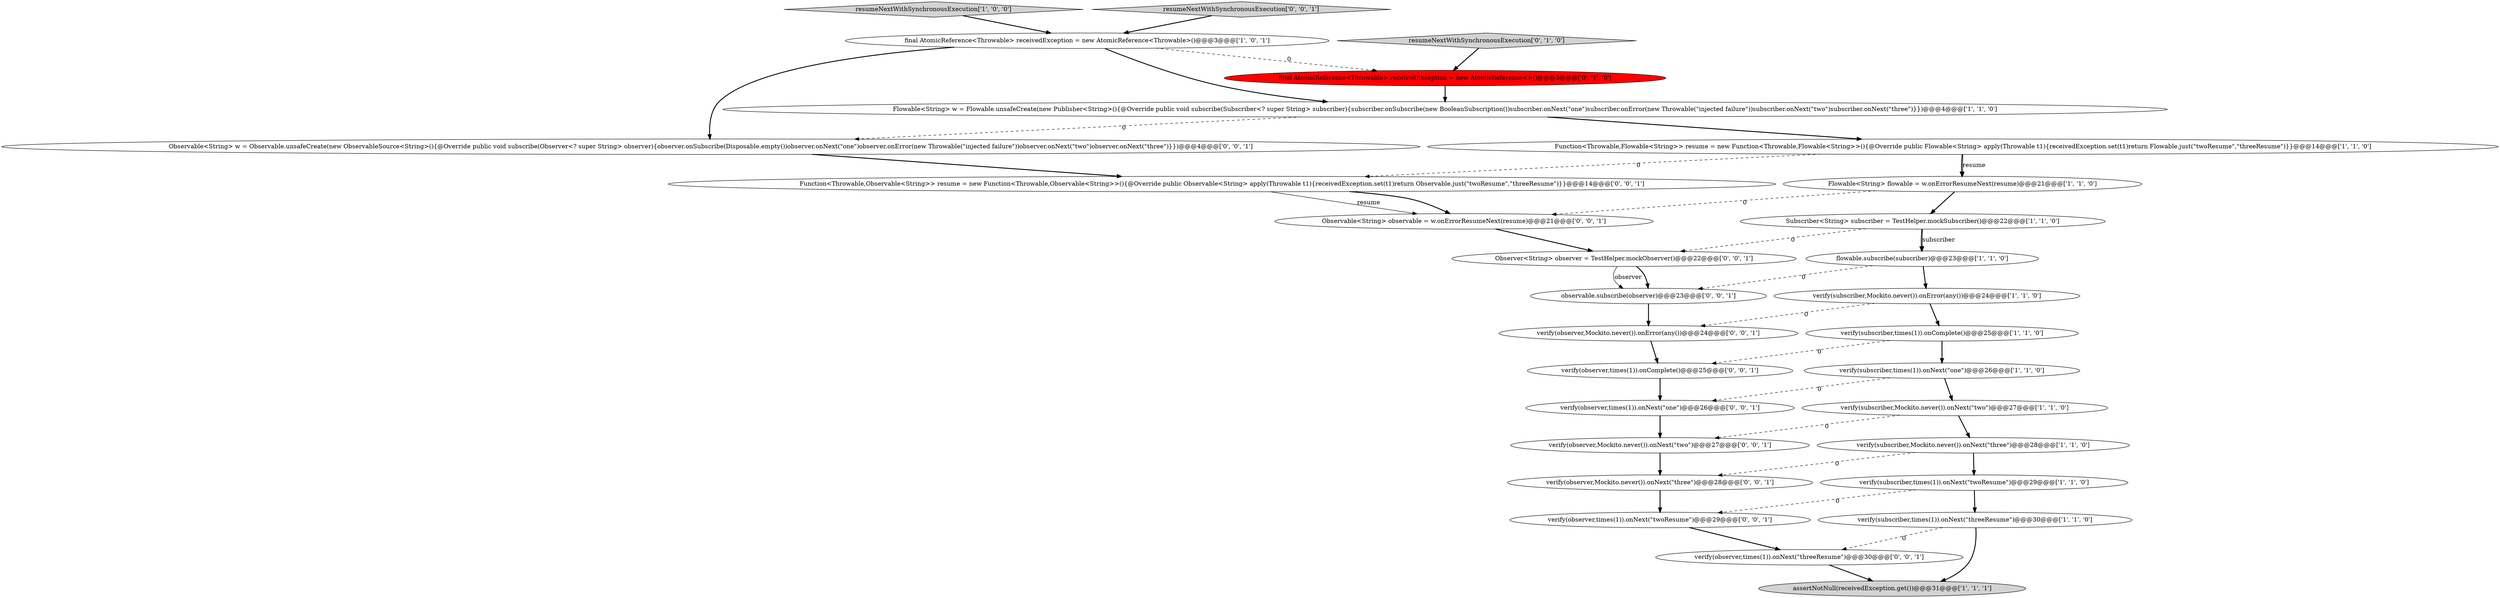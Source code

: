 digraph {
0 [style = filled, label = "verify(subscriber,Mockito.never()).onNext(\"three\")@@@28@@@['1', '1', '0']", fillcolor = white, shape = ellipse image = "AAA0AAABBB1BBB"];
20 [style = filled, label = "verify(observer,Mockito.never()).onNext(\"two\")@@@27@@@['0', '0', '1']", fillcolor = white, shape = ellipse image = "AAA0AAABBB3BBB"];
10 [style = filled, label = "verify(subscriber,times(1)).onNext(\"one\")@@@26@@@['1', '1', '0']", fillcolor = white, shape = ellipse image = "AAA0AAABBB1BBB"];
13 [style = filled, label = "verify(subscriber,Mockito.never()).onNext(\"two\")@@@27@@@['1', '1', '0']", fillcolor = white, shape = ellipse image = "AAA0AAABBB1BBB"];
16 [style = filled, label = "resumeNextWithSynchronousExecution['0', '1', '0']", fillcolor = lightgray, shape = diamond image = "AAA0AAABBB2BBB"];
8 [style = filled, label = "resumeNextWithSynchronousExecution['1', '0', '0']", fillcolor = lightgray, shape = diamond image = "AAA0AAABBB1BBB"];
24 [style = filled, label = "verify(observer,times(1)).onNext(\"threeResume\")@@@30@@@['0', '0', '1']", fillcolor = white, shape = ellipse image = "AAA0AAABBB3BBB"];
28 [style = filled, label = "Observer<String> observer = TestHelper.mockObserver()@@@22@@@['0', '0', '1']", fillcolor = white, shape = ellipse image = "AAA0AAABBB3BBB"];
27 [style = filled, label = "verify(observer,times(1)).onNext(\"twoResume\")@@@29@@@['0', '0', '1']", fillcolor = white, shape = ellipse image = "AAA0AAABBB3BBB"];
9 [style = filled, label = "Subscriber<String> subscriber = TestHelper.mockSubscriber()@@@22@@@['1', '1', '0']", fillcolor = white, shape = ellipse image = "AAA0AAABBB1BBB"];
1 [style = filled, label = "Flowable<String> flowable = w.onErrorResumeNext(resume)@@@21@@@['1', '1', '0']", fillcolor = white, shape = ellipse image = "AAA0AAABBB1BBB"];
29 [style = filled, label = "observable.subscribe(observer)@@@23@@@['0', '0', '1']", fillcolor = white, shape = ellipse image = "AAA0AAABBB3BBB"];
7 [style = filled, label = "assertNotNull(receivedException.get())@@@31@@@['1', '1', '1']", fillcolor = lightgray, shape = ellipse image = "AAA0AAABBB1BBB"];
22 [style = filled, label = "Observable<String> w = Observable.unsafeCreate(new ObservableSource<String>(){@Override public void subscribe(Observer<? super String> observer){observer.onSubscribe(Disposable.empty())observer.onNext(\"one\")observer.onError(new Throwable(\"injected failure\"))observer.onNext(\"two\")observer.onNext(\"three\")}})@@@4@@@['0', '0', '1']", fillcolor = white, shape = ellipse image = "AAA0AAABBB3BBB"];
11 [style = filled, label = "Function<Throwable,Flowable<String>> resume = new Function<Throwable,Flowable<String>>(){@Override public Flowable<String> apply(Throwable t1){receivedException.set(t1)return Flowable.just(\"twoResume\",\"threeResume\")}}@@@14@@@['1', '1', '0']", fillcolor = white, shape = ellipse image = "AAA0AAABBB1BBB"];
5 [style = filled, label = "verify(subscriber,Mockito.never()).onError(any())@@@24@@@['1', '1', '0']", fillcolor = white, shape = ellipse image = "AAA0AAABBB1BBB"];
14 [style = filled, label = "verify(subscriber,times(1)).onNext(\"threeResume\")@@@30@@@['1', '1', '0']", fillcolor = white, shape = ellipse image = "AAA0AAABBB1BBB"];
12 [style = filled, label = "verify(subscriber,times(1)).onComplete()@@@25@@@['1', '1', '0']", fillcolor = white, shape = ellipse image = "AAA0AAABBB1BBB"];
15 [style = filled, label = "final AtomicReference<Throwable> receivedException = new AtomicReference<>()@@@3@@@['0', '1', '0']", fillcolor = red, shape = ellipse image = "AAA1AAABBB2BBB"];
2 [style = filled, label = "verify(subscriber,times(1)).onNext(\"twoResume\")@@@29@@@['1', '1', '0']", fillcolor = white, shape = ellipse image = "AAA0AAABBB1BBB"];
6 [style = filled, label = "Flowable<String> w = Flowable.unsafeCreate(new Publisher<String>(){@Override public void subscribe(Subscriber<? super String> subscriber){subscriber.onSubscribe(new BooleanSubscription())subscriber.onNext(\"one\")subscriber.onError(new Throwable(\"injected failure\"))subscriber.onNext(\"two\")subscriber.onNext(\"three\")}})@@@4@@@['1', '1', '0']", fillcolor = white, shape = ellipse image = "AAA0AAABBB1BBB"];
4 [style = filled, label = "flowable.subscribe(subscriber)@@@23@@@['1', '1', '0']", fillcolor = white, shape = ellipse image = "AAA0AAABBB1BBB"];
17 [style = filled, label = "Function<Throwable,Observable<String>> resume = new Function<Throwable,Observable<String>>(){@Override public Observable<String> apply(Throwable t1){receivedException.set(t1)return Observable.just(\"twoResume\",\"threeResume\")}}@@@14@@@['0', '0', '1']", fillcolor = white, shape = ellipse image = "AAA0AAABBB3BBB"];
18 [style = filled, label = "verify(observer,times(1)).onComplete()@@@25@@@['0', '0', '1']", fillcolor = white, shape = ellipse image = "AAA0AAABBB3BBB"];
26 [style = filled, label = "verify(observer,Mockito.never()).onError(any())@@@24@@@['0', '0', '1']", fillcolor = white, shape = ellipse image = "AAA0AAABBB3BBB"];
19 [style = filled, label = "verify(observer,Mockito.never()).onNext(\"three\")@@@28@@@['0', '0', '1']", fillcolor = white, shape = ellipse image = "AAA0AAABBB3BBB"];
3 [style = filled, label = "final AtomicReference<Throwable> receivedException = new AtomicReference<Throwable>()@@@3@@@['1', '0', '1']", fillcolor = white, shape = ellipse image = "AAA0AAABBB1BBB"];
25 [style = filled, label = "Observable<String> observable = w.onErrorResumeNext(resume)@@@21@@@['0', '0', '1']", fillcolor = white, shape = ellipse image = "AAA0AAABBB3BBB"];
21 [style = filled, label = "verify(observer,times(1)).onNext(\"one\")@@@26@@@['0', '0', '1']", fillcolor = white, shape = ellipse image = "AAA0AAABBB3BBB"];
23 [style = filled, label = "resumeNextWithSynchronousExecution['0', '0', '1']", fillcolor = lightgray, shape = diamond image = "AAA0AAABBB3BBB"];
14->24 [style = dashed, label="0"];
28->29 [style = bold, label=""];
16->15 [style = bold, label=""];
17->25 [style = bold, label=""];
17->25 [style = solid, label="resume"];
25->28 [style = bold, label=""];
10->21 [style = dashed, label="0"];
11->1 [style = bold, label=""];
5->26 [style = dashed, label="0"];
0->19 [style = dashed, label="0"];
13->20 [style = dashed, label="0"];
9->4 [style = bold, label=""];
0->2 [style = bold, label=""];
8->3 [style = bold, label=""];
9->28 [style = dashed, label="0"];
9->4 [style = solid, label="subscriber"];
2->27 [style = dashed, label="0"];
3->6 [style = bold, label=""];
15->6 [style = bold, label=""];
23->3 [style = bold, label=""];
11->17 [style = dashed, label="0"];
3->22 [style = bold, label=""];
6->22 [style = dashed, label="0"];
1->9 [style = bold, label=""];
28->29 [style = solid, label="observer"];
14->7 [style = bold, label=""];
29->26 [style = bold, label=""];
12->10 [style = bold, label=""];
21->20 [style = bold, label=""];
10->13 [style = bold, label=""];
5->12 [style = bold, label=""];
6->11 [style = bold, label=""];
19->27 [style = bold, label=""];
2->14 [style = bold, label=""];
11->1 [style = solid, label="resume"];
22->17 [style = bold, label=""];
3->15 [style = dashed, label="0"];
12->18 [style = dashed, label="0"];
27->24 [style = bold, label=""];
18->21 [style = bold, label=""];
4->29 [style = dashed, label="0"];
20->19 [style = bold, label=""];
24->7 [style = bold, label=""];
1->25 [style = dashed, label="0"];
4->5 [style = bold, label=""];
13->0 [style = bold, label=""];
26->18 [style = bold, label=""];
}
